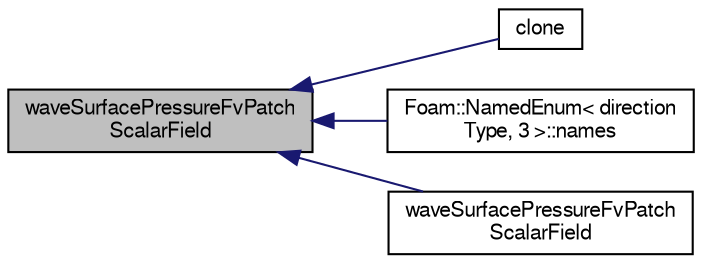 digraph "waveSurfacePressureFvPatchScalarField"
{
  bgcolor="transparent";
  edge [fontname="FreeSans",fontsize="10",labelfontname="FreeSans",labelfontsize="10"];
  node [fontname="FreeSans",fontsize="10",shape=record];
  rankdir="LR";
  Node1 [label="waveSurfacePressureFvPatch\lScalarField",height=0.2,width=0.4,color="black", fillcolor="grey75", style="filled", fontcolor="black"];
  Node1 -> Node2 [dir="back",color="midnightblue",fontsize="10",style="solid",fontname="FreeSans"];
  Node2 [label="clone",height=0.2,width=0.4,color="black",URL="$a22342.html#abeb5f251f04d334f7f18704c9227d8aa",tooltip="Construct and return a clone. "];
  Node1 -> Node3 [dir="back",color="midnightblue",fontsize="10",style="solid",fontname="FreeSans"];
  Node3 [label="Foam::NamedEnum\< direction\lType, 3 \>::names",height=0.2,width=0.4,color="black",URL="$a25998.html#a7350da3a0edd92cd11e6c479c9967dc8"];
  Node1 -> Node4 [dir="back",color="midnightblue",fontsize="10",style="solid",fontname="FreeSans"];
  Node4 [label="waveSurfacePressureFvPatch\lScalarField",height=0.2,width=0.4,color="black",URL="$a22342.html#a4ec419701128692f264c3f7094e0950e",tooltip="Construct from patch, internal field and dictionary. "];
}
